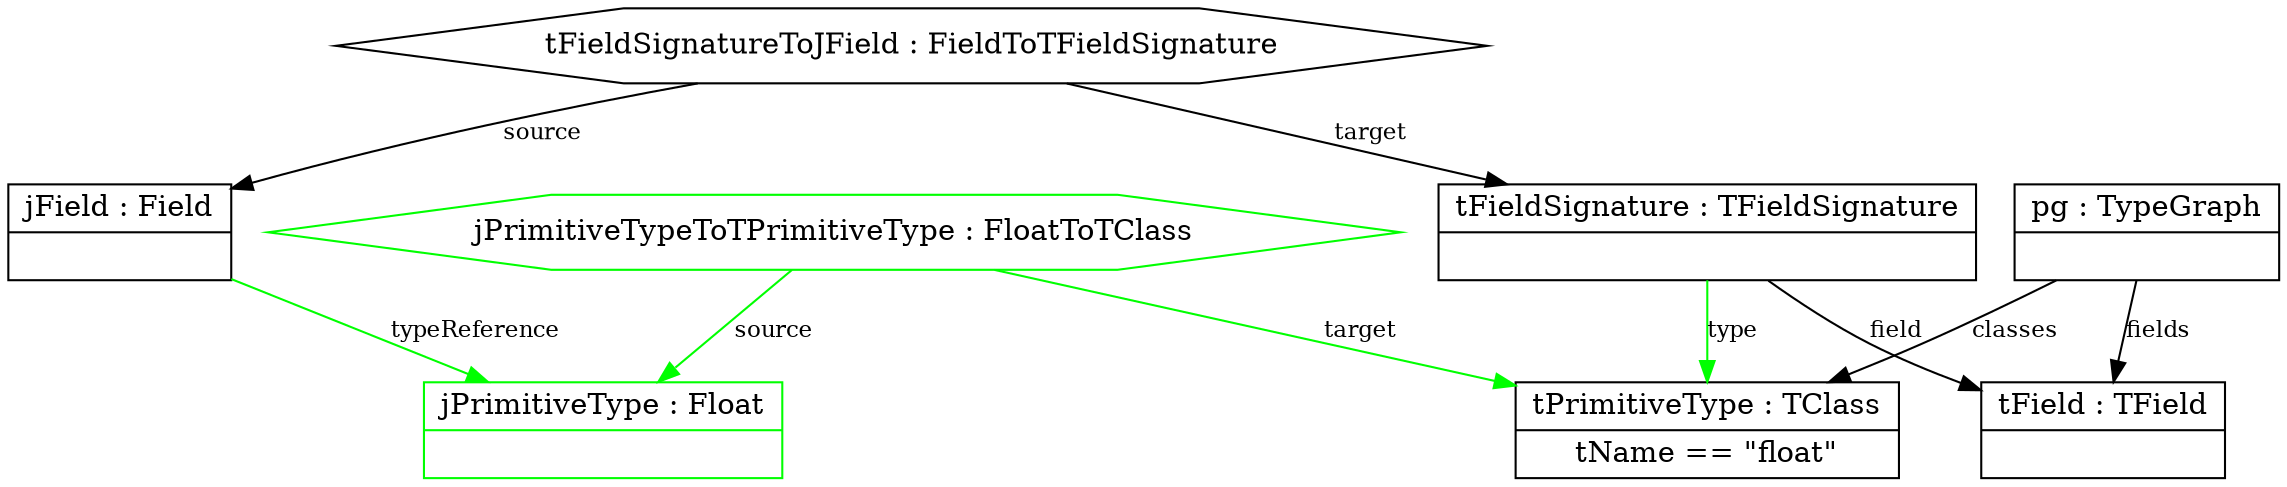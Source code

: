 digraph "FieldTypePrimitiveFloat" {
	label="";

	subgraph "Correspondence Domain" {
	          "jPrimitiveTypeToTPrimitiveType : FloatToTClass" [shape=hexagon, color=green];
	          "tFieldSignatureToJField : FieldToTFieldSignature" [shape=hexagon, color=black];

	          "jPrimitiveTypeToTPrimitiveType : FloatToTClass" -> "jPrimitiveType : Float" [color=green, label="source", fontsize=11];
	          "tFieldSignatureToJField : FieldToTFieldSignature" -> "tFieldSignature : TFieldSignature" [color=black, label="target", fontsize=11];
	          "tFieldSignatureToJField : FieldToTFieldSignature" -> "jField : Field" [color=black, label="source", fontsize=11];
	          "jPrimitiveTypeToTPrimitiveType : FloatToTClass" -> "tPrimitiveType : TClass" [color=green, label="target", fontsize=11];
	}
	subgraph "Source Domain" {
	          "jPrimitiveType : Float" [shape=record, color=green, label="{jPrimitiveType : Float | }"];
	          "jField : Field" [shape=record, color=black, label="{jField : Field | }"];

	          "jField : Field" -> "jPrimitiveType : Float" [color=green, label="typeReference", fontsize=11];
	}
	subgraph "Target Domain" {
	          "tFieldSignature : TFieldSignature" [shape=record, color=black, label="{tFieldSignature : TFieldSignature | }"];
	          "tField : TField" [shape=record, color=black, label="{tField : TField | }"];
	          "tPrimitiveType : TClass" [shape=record, color=black, label="{tPrimitiveType : TClass | tName == \"float\"}"];
	          "pg : TypeGraph" [shape=record, color=black, label="{pg : TypeGraph | }"];

	          "tFieldSignature : TFieldSignature" -> "tField : TField" [color=black, label="field", fontsize=11];
	          "tFieldSignature : TFieldSignature" -> "tPrimitiveType : TClass" [color=green, label="type", fontsize=11];
	          "pg : TypeGraph" -> "tPrimitiveType : TClass" [color=black, label="classes", fontsize=11];
	          "pg : TypeGraph" -> "tField : TField" [color=black, label="fields", fontsize=11];
	}
}